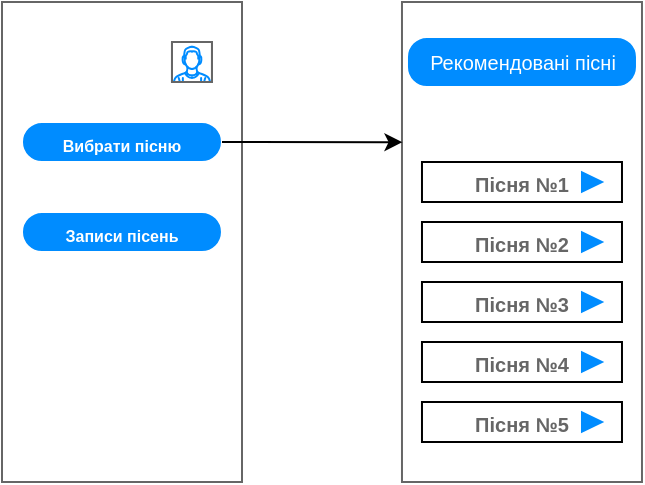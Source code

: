 <mxfile version="22.0.4" type="device">
  <diagram name="Страница — 1" id="UUIv-CyLAzV-LKLumnwl">
    <mxGraphModel dx="682" dy="434" grid="1" gridSize="10" guides="1" tooltips="1" connect="1" arrows="1" fold="1" page="1" pageScale="1" pageWidth="826" pageHeight="1169" math="0" shadow="0">
      <root>
        <mxCell id="0" />
        <mxCell id="1" parent="0" />
        <mxCell id="1ZE-qpVFjCrr7qoj35lz-1" value="" style="strokeWidth=1;shadow=0;dashed=0;align=center;html=1;shape=mxgraph.mockup.containers.rrect;rSize=0;strokeColor=#666666;" vertex="1" parent="1">
          <mxGeometry x="320" y="160" width="120" height="240" as="geometry" />
        </mxCell>
        <mxCell id="1ZE-qpVFjCrr7qoj35lz-2" value="" style="verticalLabelPosition=bottom;shadow=0;dashed=0;align=center;html=1;verticalAlign=top;strokeWidth=1;shape=mxgraph.mockup.containers.userMale;strokeColor=#666666;strokeColor2=#008cff;" vertex="1" parent="1">
          <mxGeometry x="404.99" y="180" width="20" height="20" as="geometry" />
        </mxCell>
        <mxCell id="1ZE-qpVFjCrr7qoj35lz-3" value="&lt;span style=&quot;font-size: 8px;&quot;&gt;Вибрати пісню&lt;/span&gt;" style="strokeWidth=1;shadow=0;dashed=0;align=center;html=1;shape=mxgraph.mockup.buttons.button;strokeColor=#ffffff;fontColor=#ffffff;mainText=;buttonStyle=round;fontSize=17;fontStyle=1;fillColor=#008cff;whiteSpace=wrap;" vertex="1" parent="1">
          <mxGeometry x="329.99" y="220" width="100" height="20" as="geometry" />
        </mxCell>
        <mxCell id="1ZE-qpVFjCrr7qoj35lz-4" value="&lt;span style=&quot;font-size: 8px;&quot;&gt;Записи пісень&lt;/span&gt;" style="strokeWidth=1;shadow=0;dashed=0;align=center;html=1;shape=mxgraph.mockup.buttons.button;strokeColor=#ffffff;fontColor=#ffffff;mainText=;buttonStyle=round;fontSize=17;fontStyle=1;fillColor=#008cff;whiteSpace=wrap;" vertex="1" parent="1">
          <mxGeometry x="329.99" y="265" width="100" height="20" as="geometry" />
        </mxCell>
        <mxCell id="1ZE-qpVFjCrr7qoj35lz-5" value="" style="strokeWidth=1;shadow=0;dashed=0;align=center;html=1;shape=mxgraph.mockup.containers.rrect;rSize=0;strokeColor=#666666;" vertex="1" parent="1">
          <mxGeometry x="519.99" y="160" width="120" height="240" as="geometry" />
        </mxCell>
        <mxCell id="1ZE-qpVFjCrr7qoj35lz-6" value="&lt;font style=&quot;font-size: 10px;&quot; color=&quot;#ffffff&quot;&gt;Рекомендовані пісні&lt;/font&gt;" style="strokeWidth=1;shadow=0;dashed=0;align=center;html=1;shape=mxgraph.mockup.buttons.multiButton;fillColor=#008cff;strokeColor=#FFFFFF;mainText=;subText=;" vertex="1" parent="1">
          <mxGeometry x="522.49" y="177.5" width="115" height="25" as="geometry" />
        </mxCell>
        <mxCell id="1ZE-qpVFjCrr7qoj35lz-7" value="" style="strokeWidth=1;shadow=0;dashed=0;align=center;html=1;shape=mxgraph.mockup.anchor;fontSize=16;fontColor=#ffffff;fontStyle=1;whiteSpace=wrap;" vertex="1" parent="1ZE-qpVFjCrr7qoj35lz-6">
          <mxGeometry y="4" width="115.0" height="10" as="geometry" />
        </mxCell>
        <mxCell id="1ZE-qpVFjCrr7qoj35lz-8" value="&lt;span style=&quot;font-size: 10px;&quot;&gt;Пісня №1&lt;/span&gt;" style="strokeColor=inherit;fillColor=inherit;gradientColor=inherit;strokeWidth=1;shadow=0;dashed=0;align=center;html=1;shape=mxgraph.mockup.containers.rrect;rSize=0;fontSize=17;fontColor=#666666;fontStyle=1;resizeWidth=1;whiteSpace=wrap;" vertex="1" parent="1">
          <mxGeometry x="529.99" y="240" width="100" height="20" as="geometry" />
        </mxCell>
        <mxCell id="1ZE-qpVFjCrr7qoj35lz-9" value="&lt;span style=&quot;font-size: 10px;&quot;&gt;Пісня №2&lt;/span&gt;" style="strokeColor=inherit;fillColor=inherit;gradientColor=inherit;strokeWidth=1;shadow=0;dashed=0;align=center;html=1;shape=mxgraph.mockup.containers.rrect;rSize=0;fontSize=17;fontColor=#666666;fontStyle=1;resizeWidth=1;whiteSpace=wrap;" vertex="1" parent="1">
          <mxGeometry x="529.99" y="270" width="100" height="20" as="geometry" />
        </mxCell>
        <mxCell id="1ZE-qpVFjCrr7qoj35lz-10" value="&lt;span style=&quot;font-size: 10px;&quot;&gt;Пісня №3&lt;/span&gt;" style="strokeColor=inherit;fillColor=inherit;gradientColor=inherit;strokeWidth=1;shadow=0;dashed=0;align=center;html=1;shape=mxgraph.mockup.containers.rrect;rSize=0;fontSize=17;fontColor=#666666;fontStyle=1;resizeWidth=1;whiteSpace=wrap;" vertex="1" parent="1">
          <mxGeometry x="529.99" y="300" width="100" height="20" as="geometry" />
        </mxCell>
        <mxCell id="1ZE-qpVFjCrr7qoj35lz-11" value="&lt;span style=&quot;font-size: 10px;&quot;&gt;Пісня №4&lt;/span&gt;" style="strokeColor=inherit;fillColor=inherit;gradientColor=inherit;strokeWidth=1;shadow=0;dashed=0;align=center;html=1;shape=mxgraph.mockup.containers.rrect;rSize=0;fontSize=17;fontColor=#666666;fontStyle=1;resizeWidth=1;whiteSpace=wrap;" vertex="1" parent="1">
          <mxGeometry x="529.99" y="330" width="100" height="20" as="geometry" />
        </mxCell>
        <mxCell id="1ZE-qpVFjCrr7qoj35lz-12" value="&lt;span style=&quot;font-size: 10px;&quot;&gt;Пісня №5&lt;/span&gt;" style="strokeColor=inherit;fillColor=inherit;gradientColor=inherit;strokeWidth=1;shadow=0;dashed=0;align=center;html=1;shape=mxgraph.mockup.containers.rrect;rSize=0;fontSize=17;fontColor=#666666;fontStyle=1;resizeWidth=1;whiteSpace=wrap;" vertex="1" parent="1">
          <mxGeometry x="529.99" y="360" width="100" height="20" as="geometry" />
        </mxCell>
        <mxCell id="1ZE-qpVFjCrr7qoj35lz-13" value="" style="html=1;shadow=0;dashed=0;align=center;verticalAlign=middle;shape=mxgraph.arrows2.arrow;dy=0.6;dx=40;notch=0;fillColor=#008CFF;strokeColor=#008CFF;" vertex="1" parent="1">
          <mxGeometry x="609.99" y="245.13" width="10" height="9.75" as="geometry" />
        </mxCell>
        <mxCell id="1ZE-qpVFjCrr7qoj35lz-14" value="" style="html=1;shadow=0;dashed=0;align=center;verticalAlign=middle;shape=mxgraph.arrows2.arrow;dy=0.6;dx=40;notch=0;fillColor=#008CFF;strokeColor=#008CFF;" vertex="1" parent="1">
          <mxGeometry x="609.99" y="275.13" width="10" height="9.75" as="geometry" />
        </mxCell>
        <mxCell id="1ZE-qpVFjCrr7qoj35lz-15" value="" style="html=1;shadow=0;dashed=0;align=center;verticalAlign=middle;shape=mxgraph.arrows2.arrow;dy=0.6;dx=40;notch=0;fillColor=#008CFF;strokeColor=#008CFF;" vertex="1" parent="1">
          <mxGeometry x="609.99" y="305.12" width="10" height="9.75" as="geometry" />
        </mxCell>
        <mxCell id="1ZE-qpVFjCrr7qoj35lz-16" value="" style="html=1;shadow=0;dashed=0;align=center;verticalAlign=middle;shape=mxgraph.arrows2.arrow;dy=0.6;dx=40;notch=0;fillColor=#008CFF;strokeColor=#008CFF;" vertex="1" parent="1">
          <mxGeometry x="609.99" y="335.12" width="10" height="9.75" as="geometry" />
        </mxCell>
        <mxCell id="1ZE-qpVFjCrr7qoj35lz-17" value="" style="html=1;shadow=0;dashed=0;align=center;verticalAlign=middle;shape=mxgraph.arrows2.arrow;dy=0.6;dx=40;notch=0;fillColor=#008CFF;strokeColor=#008CFF;" vertex="1" parent="1">
          <mxGeometry x="609.99" y="365.12" width="10" height="9.75" as="geometry" />
        </mxCell>
        <mxCell id="1ZE-qpVFjCrr7qoj35lz-18" value="" style="endArrow=classic;html=1;rounded=0;entryX=0.002;entryY=0.292;entryDx=0;entryDy=0;entryPerimeter=0;" edge="1" parent="1" source="1ZE-qpVFjCrr7qoj35lz-3" target="1ZE-qpVFjCrr7qoj35lz-5">
          <mxGeometry width="50" height="50" relative="1" as="geometry">
            <mxPoint x="429.99" y="230" as="sourcePoint" />
            <mxPoint x="539.99" y="220" as="targetPoint" />
          </mxGeometry>
        </mxCell>
      </root>
    </mxGraphModel>
  </diagram>
</mxfile>

